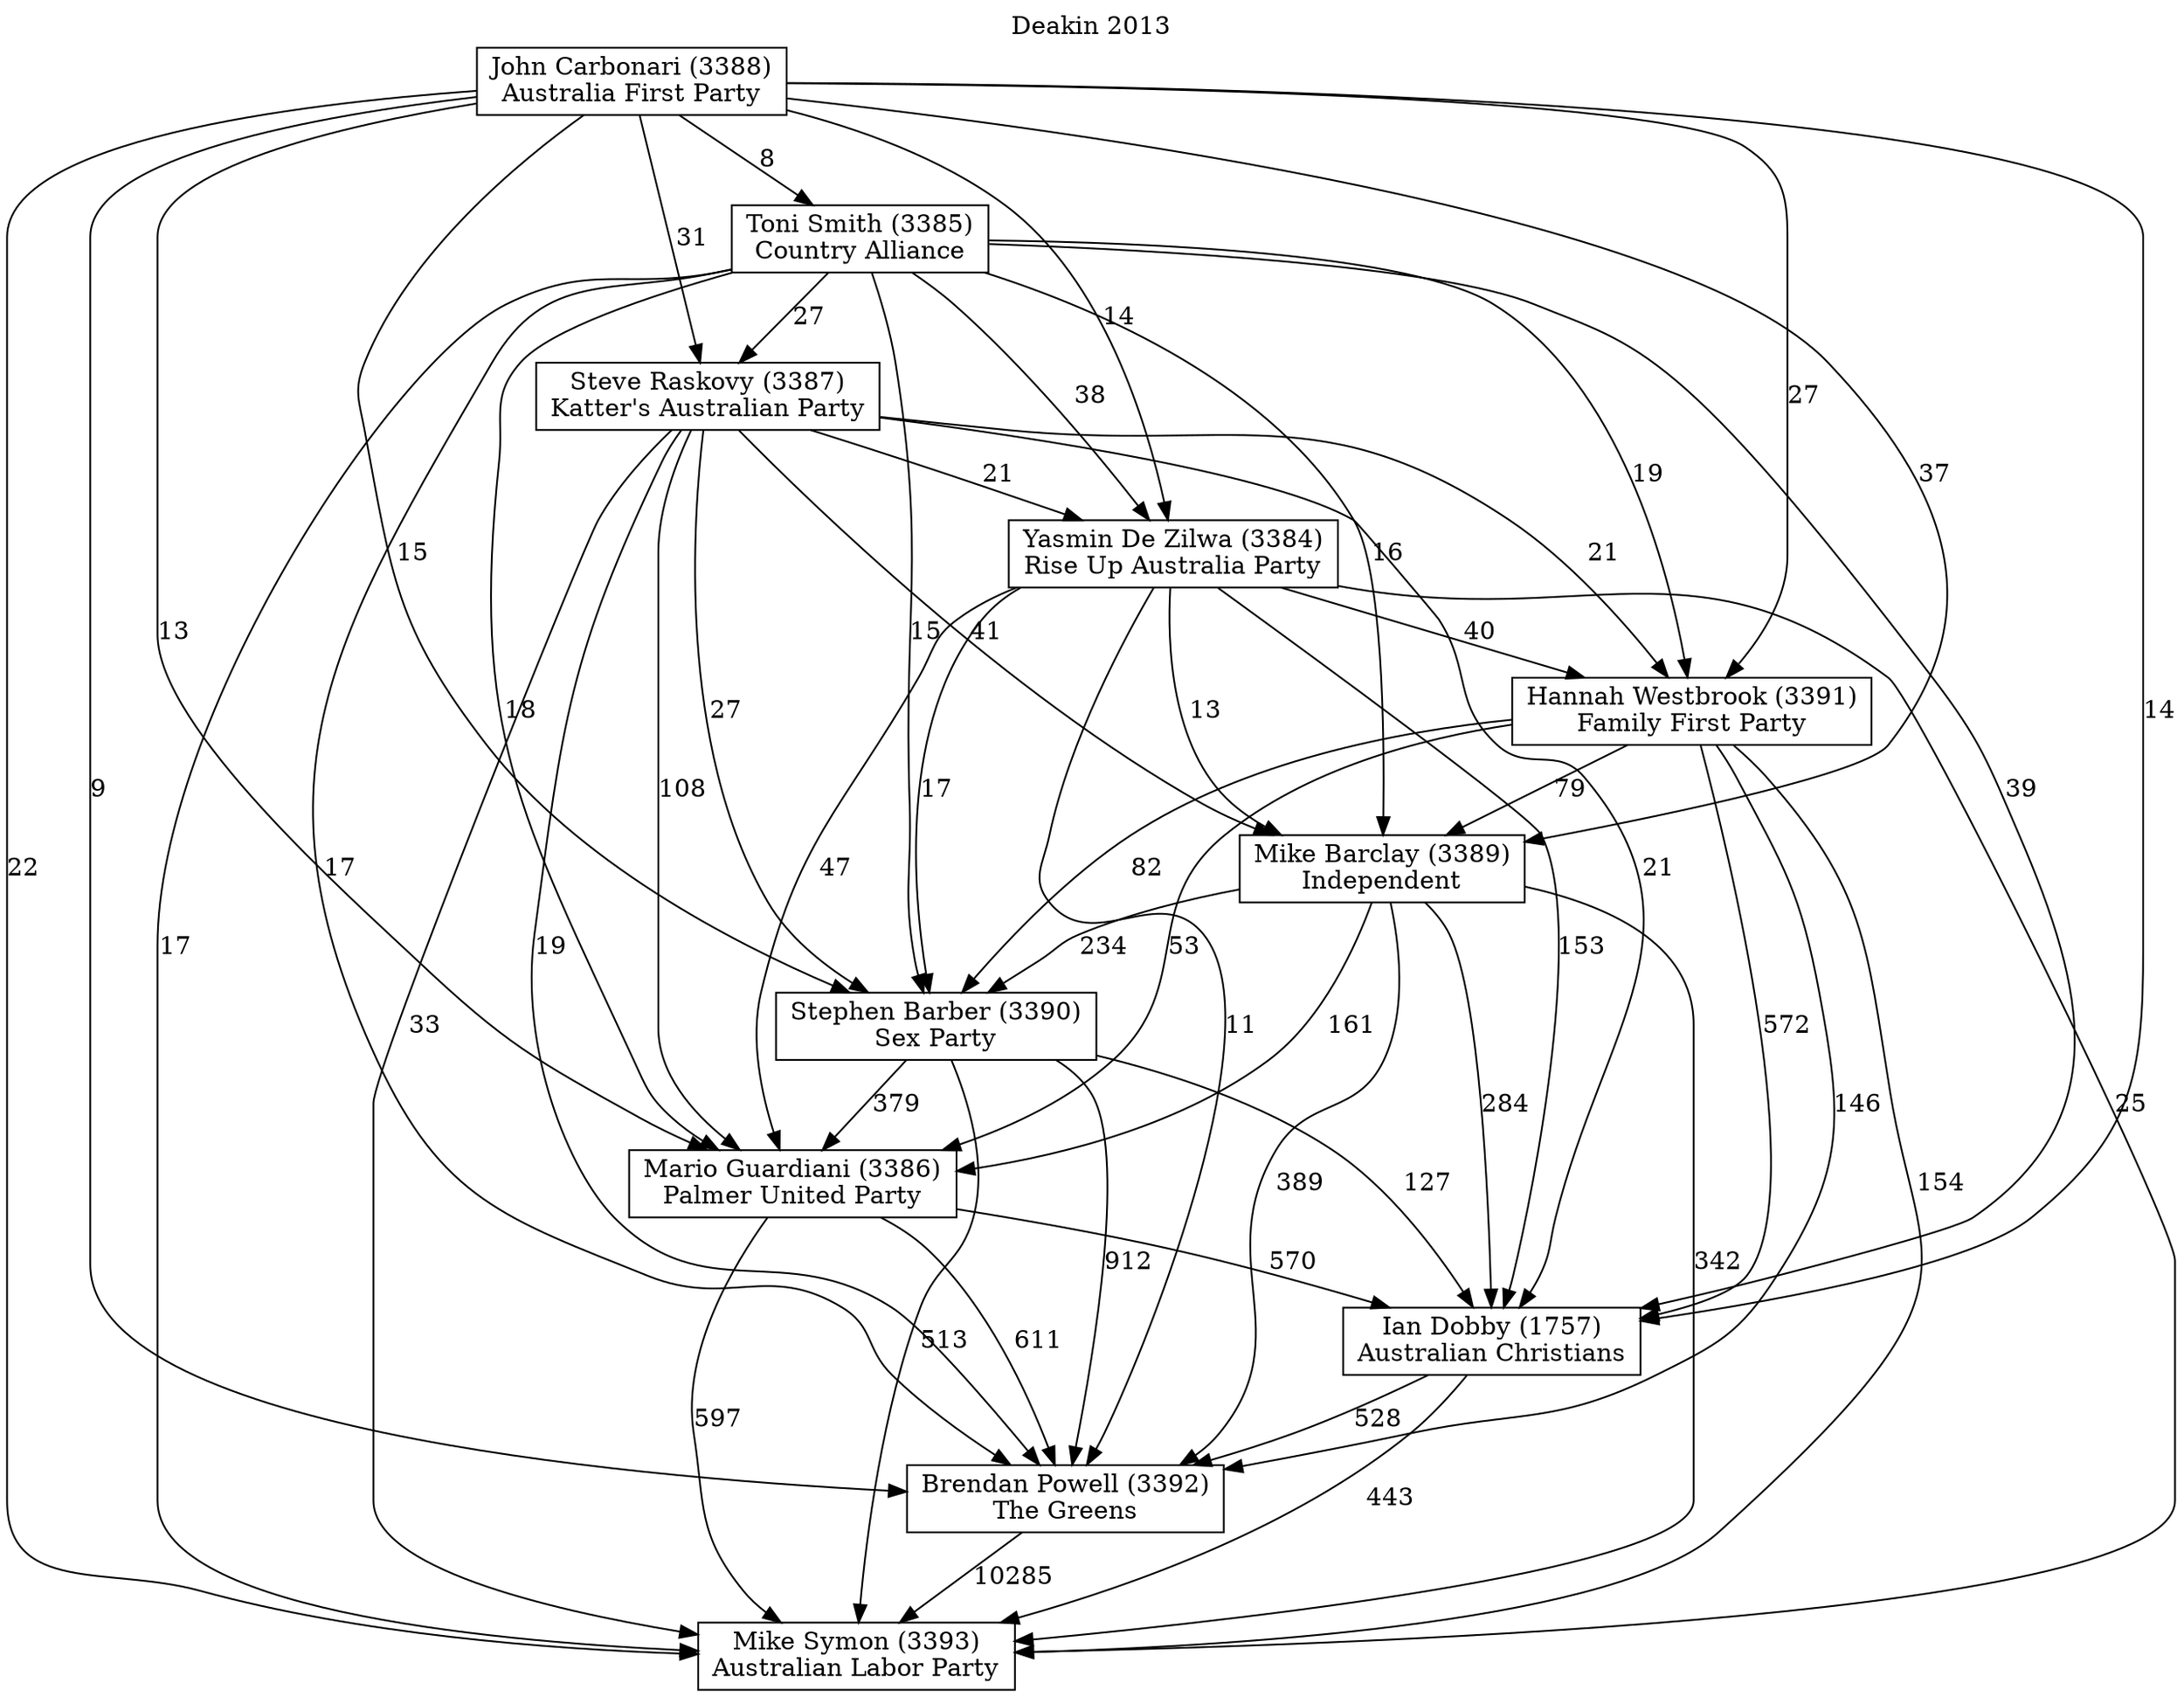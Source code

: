 // House preference flow
digraph "Mike Symon (3393)_Deakin_2013" {
	graph [label="Deakin 2013" labelloc=t mclimit=10]
	node [shape=box]
	"Mike Symon (3393)" [label="Mike Symon (3393)
Australian Labor Party"]
	"Brendan Powell (3392)" [label="Brendan Powell (3392)
The Greens"]
	"Ian Dobby (1757)" [label="Ian Dobby (1757)
Australian Christians"]
	"Mario Guardiani (3386)" [label="Mario Guardiani (3386)
Palmer United Party"]
	"Stephen Barber (3390)" [label="Stephen Barber (3390)
Sex Party"]
	"Mike Barclay (3389)" [label="Mike Barclay (3389)
Independent"]
	"Hannah Westbrook (3391)" [label="Hannah Westbrook (3391)
Family First Party"]
	"Yasmin De Zilwa (3384)" [label="Yasmin De Zilwa (3384)
Rise Up Australia Party"]
	"Steve Raskovy (3387)" [label="Steve Raskovy (3387)
Katter's Australian Party"]
	"Toni Smith (3385)" [label="Toni Smith (3385)
Country Alliance"]
	"John Carbonari (3388)" [label="John Carbonari (3388)
Australia First Party"]
	"Brendan Powell (3392)" -> "Mike Symon (3393)" [label=10285]
	"Ian Dobby (1757)" -> "Brendan Powell (3392)" [label=528]
	"Mario Guardiani (3386)" -> "Ian Dobby (1757)" [label=570]
	"Stephen Barber (3390)" -> "Mario Guardiani (3386)" [label=379]
	"Mike Barclay (3389)" -> "Stephen Barber (3390)" [label=234]
	"Hannah Westbrook (3391)" -> "Mike Barclay (3389)" [label=79]
	"Yasmin De Zilwa (3384)" -> "Hannah Westbrook (3391)" [label=40]
	"Steve Raskovy (3387)" -> "Yasmin De Zilwa (3384)" [label=21]
	"Toni Smith (3385)" -> "Steve Raskovy (3387)" [label=27]
	"John Carbonari (3388)" -> "Toni Smith (3385)" [label=8]
	"Ian Dobby (1757)" -> "Mike Symon (3393)" [label=443]
	"Mario Guardiani (3386)" -> "Mike Symon (3393)" [label=597]
	"Stephen Barber (3390)" -> "Mike Symon (3393)" [label=513]
	"Mike Barclay (3389)" -> "Mike Symon (3393)" [label=342]
	"Hannah Westbrook (3391)" -> "Mike Symon (3393)" [label=154]
	"Yasmin De Zilwa (3384)" -> "Mike Symon (3393)" [label=25]
	"Steve Raskovy (3387)" -> "Mike Symon (3393)" [label=33]
	"Toni Smith (3385)" -> "Mike Symon (3393)" [label=17]
	"John Carbonari (3388)" -> "Mike Symon (3393)" [label=22]
	"John Carbonari (3388)" -> "Steve Raskovy (3387)" [label=31]
	"Toni Smith (3385)" -> "Yasmin De Zilwa (3384)" [label=38]
	"John Carbonari (3388)" -> "Yasmin De Zilwa (3384)" [label=14]
	"Steve Raskovy (3387)" -> "Hannah Westbrook (3391)" [label=21]
	"Toni Smith (3385)" -> "Hannah Westbrook (3391)" [label=19]
	"John Carbonari (3388)" -> "Hannah Westbrook (3391)" [label=27]
	"Yasmin De Zilwa (3384)" -> "Mike Barclay (3389)" [label=13]
	"Steve Raskovy (3387)" -> "Mike Barclay (3389)" [label=41]
	"Toni Smith (3385)" -> "Mike Barclay (3389)" [label=16]
	"John Carbonari (3388)" -> "Mike Barclay (3389)" [label=37]
	"Hannah Westbrook (3391)" -> "Stephen Barber (3390)" [label=82]
	"Yasmin De Zilwa (3384)" -> "Stephen Barber (3390)" [label=17]
	"Steve Raskovy (3387)" -> "Stephen Barber (3390)" [label=27]
	"Toni Smith (3385)" -> "Stephen Barber (3390)" [label=15]
	"John Carbonari (3388)" -> "Stephen Barber (3390)" [label=15]
	"Mike Barclay (3389)" -> "Mario Guardiani (3386)" [label=161]
	"Hannah Westbrook (3391)" -> "Mario Guardiani (3386)" [label=53]
	"Yasmin De Zilwa (3384)" -> "Mario Guardiani (3386)" [label=47]
	"Steve Raskovy (3387)" -> "Mario Guardiani (3386)" [label=108]
	"Toni Smith (3385)" -> "Mario Guardiani (3386)" [label=18]
	"John Carbonari (3388)" -> "Mario Guardiani (3386)" [label=13]
	"Stephen Barber (3390)" -> "Ian Dobby (1757)" [label=127]
	"Mike Barclay (3389)" -> "Ian Dobby (1757)" [label=284]
	"Hannah Westbrook (3391)" -> "Ian Dobby (1757)" [label=572]
	"Yasmin De Zilwa (3384)" -> "Ian Dobby (1757)" [label=153]
	"Steve Raskovy (3387)" -> "Ian Dobby (1757)" [label=21]
	"Toni Smith (3385)" -> "Ian Dobby (1757)" [label=39]
	"John Carbonari (3388)" -> "Ian Dobby (1757)" [label=14]
	"Mario Guardiani (3386)" -> "Brendan Powell (3392)" [label=611]
	"Stephen Barber (3390)" -> "Brendan Powell (3392)" [label=912]
	"Mike Barclay (3389)" -> "Brendan Powell (3392)" [label=389]
	"Hannah Westbrook (3391)" -> "Brendan Powell (3392)" [label=146]
	"Yasmin De Zilwa (3384)" -> "Brendan Powell (3392)" [label=11]
	"Steve Raskovy (3387)" -> "Brendan Powell (3392)" [label=19]
	"Toni Smith (3385)" -> "Brendan Powell (3392)" [label=17]
	"John Carbonari (3388)" -> "Brendan Powell (3392)" [label=9]
}
